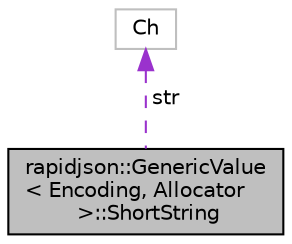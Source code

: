 digraph "rapidjson::GenericValue&lt; Encoding, Allocator &gt;::ShortString"
{
 // INTERACTIVE_SVG=YES
 // LATEX_PDF_SIZE
  edge [fontname="Helvetica",fontsize="10",labelfontname="Helvetica",labelfontsize="10"];
  node [fontname="Helvetica",fontsize="10",shape=record];
  Node1 [label="rapidjson::GenericValue\l\< Encoding, Allocator\l \>::ShortString",height=0.2,width=0.4,color="black", fillcolor="grey75", style="filled", fontcolor="black",tooltip=" "];
  Node2 -> Node1 [dir="back",color="darkorchid3",fontsize="10",style="dashed",label=" str" ,fontname="Helvetica"];
  Node2 [label="Ch",height=0.2,width=0.4,color="grey75", fillcolor="white", style="filled",tooltip=" "];
}
